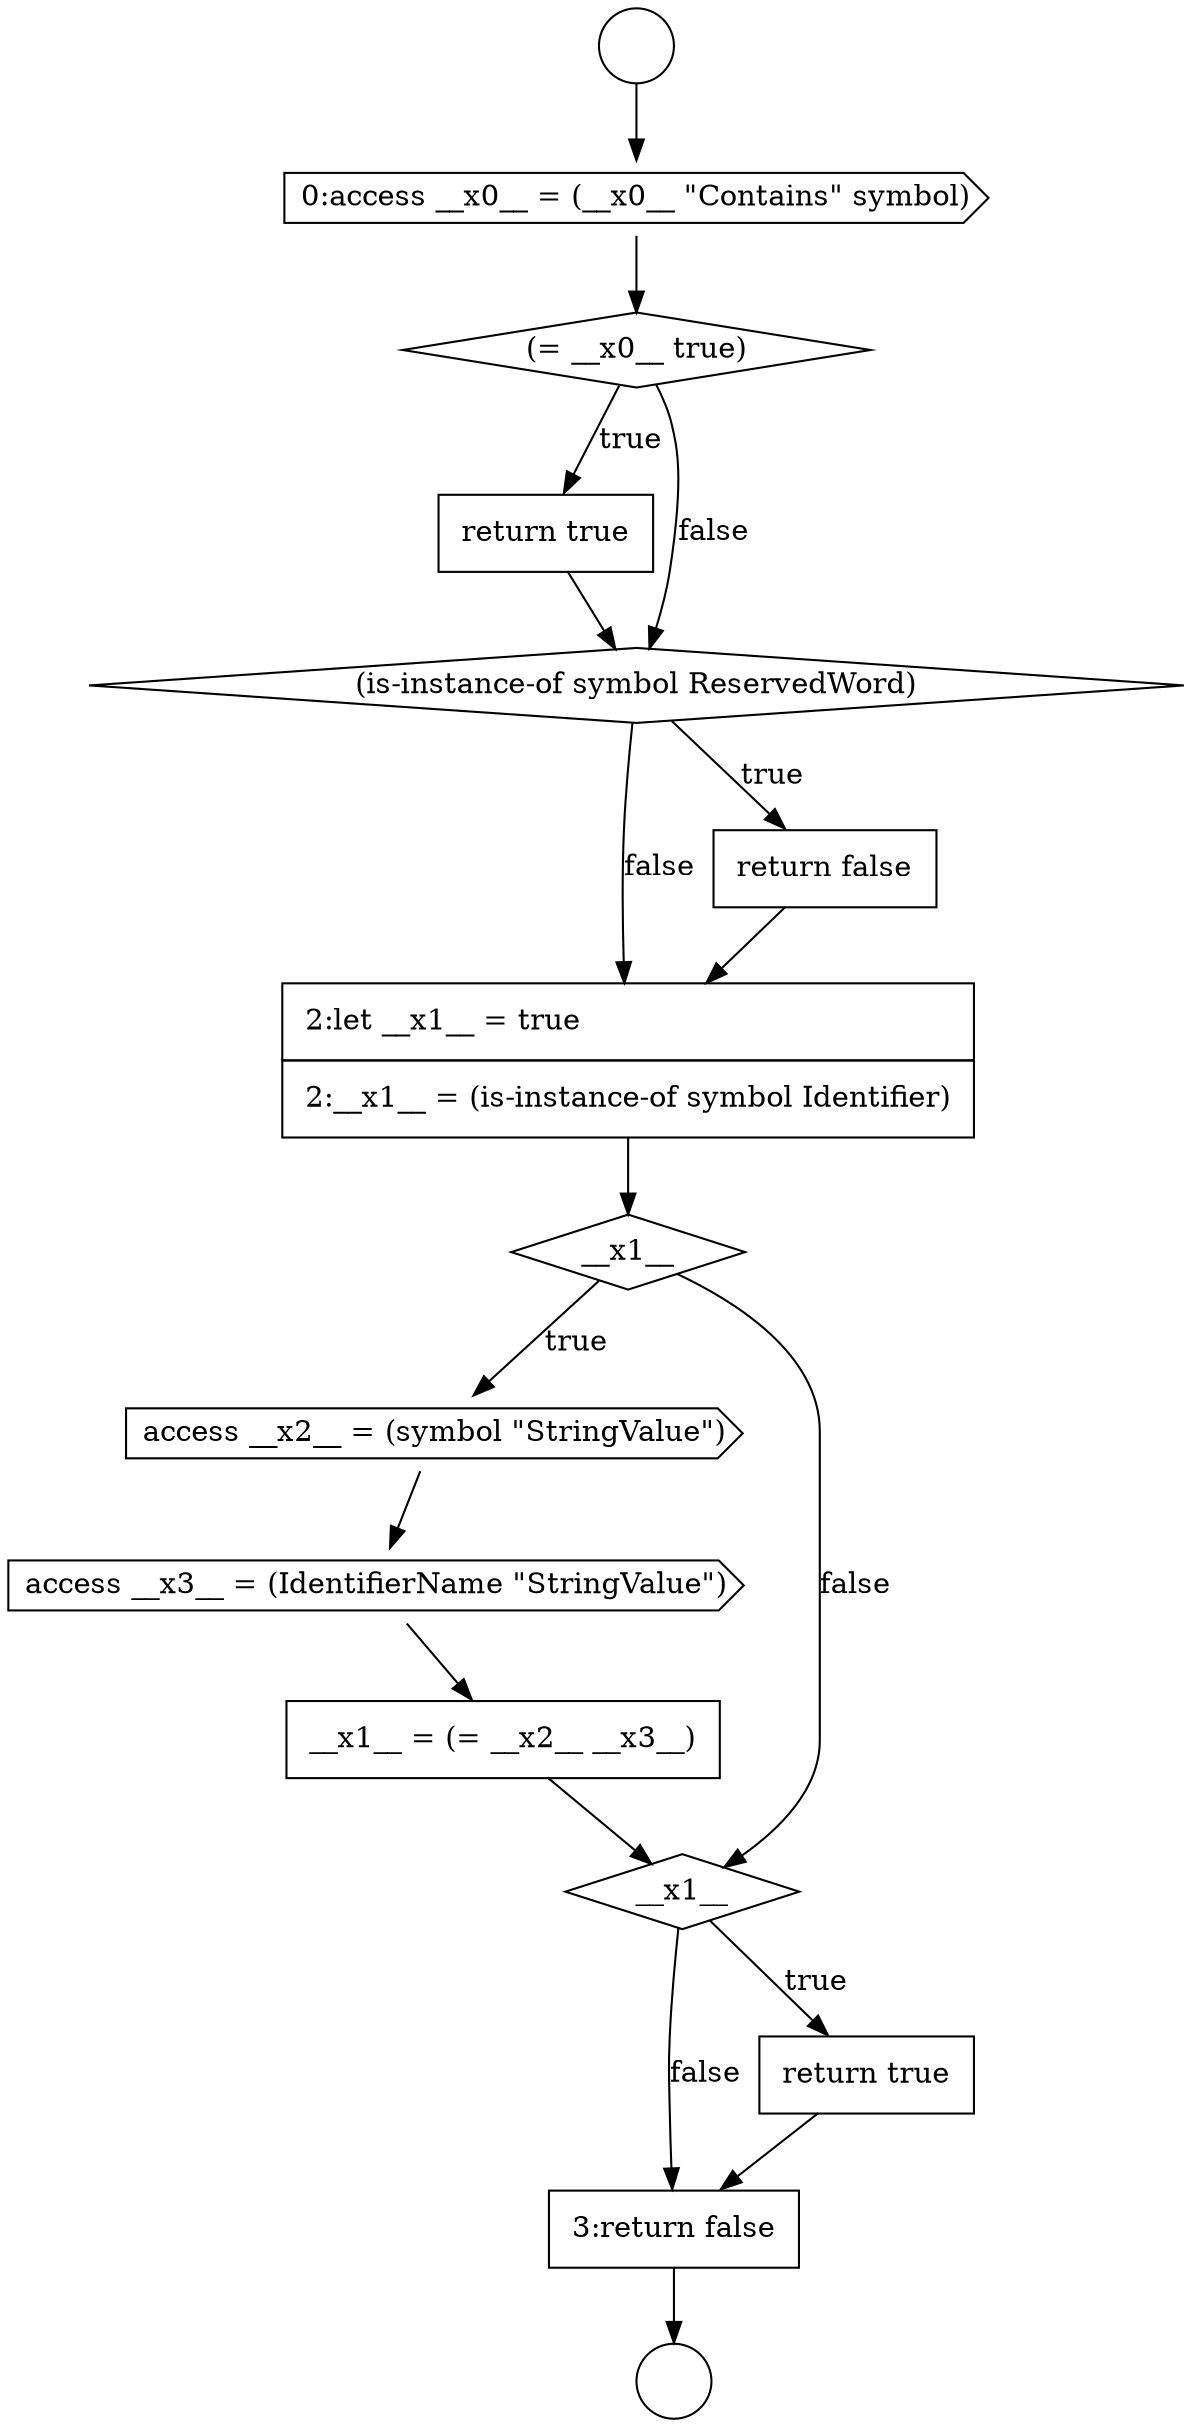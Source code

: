 digraph {
  node3979 [shape=circle label=" " color="black" fillcolor="white" style=filled]
  node3990 [shape=none, margin=0, label=<<font color="black">
    <table border="0" cellborder="1" cellspacing="0" cellpadding="10">
      <tr><td align="left">__x1__ = (= __x2__ __x3__)</td></tr>
    </table>
  </font>> color="black" fillcolor="white" style=filled]
  node3983 [shape=none, margin=0, label=<<font color="black">
    <table border="0" cellborder="1" cellspacing="0" cellpadding="10">
      <tr><td align="left">return true</td></tr>
    </table>
  </font>> color="black" fillcolor="white" style=filled]
  node3986 [shape=none, margin=0, label=<<font color="black">
    <table border="0" cellborder="1" cellspacing="0" cellpadding="10">
      <tr><td align="left">2:let __x1__ = true</td></tr>
      <tr><td align="left">2:__x1__ = (is-instance-of symbol Identifier)</td></tr>
    </table>
  </font>> color="black" fillcolor="white" style=filled]
  node3984 [shape=diamond, label=<<font color="black">(is-instance-of symbol ReservedWord)</font>> color="black" fillcolor="white" style=filled]
  node3989 [shape=cds, label=<<font color="black">access __x3__ = (IdentifierName &quot;StringValue&quot;)</font>> color="black" fillcolor="white" style=filled]
  node3980 [shape=circle label=" " color="black" fillcolor="white" style=filled]
  node3985 [shape=none, margin=0, label=<<font color="black">
    <table border="0" cellborder="1" cellspacing="0" cellpadding="10">
      <tr><td align="left">return false</td></tr>
    </table>
  </font>> color="black" fillcolor="white" style=filled]
  node3981 [shape=cds, label=<<font color="black">0:access __x0__ = (__x0__ &quot;Contains&quot; symbol)</font>> color="black" fillcolor="white" style=filled]
  node3988 [shape=cds, label=<<font color="black">access __x2__ = (symbol &quot;StringValue&quot;)</font>> color="black" fillcolor="white" style=filled]
  node3991 [shape=diamond, label=<<font color="black">__x1__</font>> color="black" fillcolor="white" style=filled]
  node3993 [shape=none, margin=0, label=<<font color="black">
    <table border="0" cellborder="1" cellspacing="0" cellpadding="10">
      <tr><td align="left">3:return false</td></tr>
    </table>
  </font>> color="black" fillcolor="white" style=filled]
  node3982 [shape=diamond, label=<<font color="black">(= __x0__ true)</font>> color="black" fillcolor="white" style=filled]
  node3992 [shape=none, margin=0, label=<<font color="black">
    <table border="0" cellborder="1" cellspacing="0" cellpadding="10">
      <tr><td align="left">return true</td></tr>
    </table>
  </font>> color="black" fillcolor="white" style=filled]
  node3987 [shape=diamond, label=<<font color="black">__x1__</font>> color="black" fillcolor="white" style=filled]
  node3985 -> node3986 [ color="black"]
  node3979 -> node3981 [ color="black"]
  node3984 -> node3985 [label=<<font color="black">true</font>> color="black"]
  node3984 -> node3986 [label=<<font color="black">false</font>> color="black"]
  node3992 -> node3993 [ color="black"]
  node3986 -> node3987 [ color="black"]
  node3983 -> node3984 [ color="black"]
  node3991 -> node3992 [label=<<font color="black">true</font>> color="black"]
  node3991 -> node3993 [label=<<font color="black">false</font>> color="black"]
  node3993 -> node3980 [ color="black"]
  node3987 -> node3988 [label=<<font color="black">true</font>> color="black"]
  node3987 -> node3991 [label=<<font color="black">false</font>> color="black"]
  node3990 -> node3991 [ color="black"]
  node3989 -> node3990 [ color="black"]
  node3981 -> node3982 [ color="black"]
  node3982 -> node3983 [label=<<font color="black">true</font>> color="black"]
  node3982 -> node3984 [label=<<font color="black">false</font>> color="black"]
  node3988 -> node3989 [ color="black"]
}
